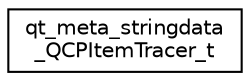 digraph "Graphical Class Hierarchy"
{
  edge [fontname="Helvetica",fontsize="10",labelfontname="Helvetica",labelfontsize="10"];
  node [fontname="Helvetica",fontsize="10",shape=record];
  rankdir="LR";
  Node1 [label="qt_meta_stringdata\l_QCPItemTracer_t",height=0.2,width=0.4,color="black", fillcolor="white", style="filled",URL="$structqt__meta__stringdata___q_c_p_item_tracer__t.html"];
}
